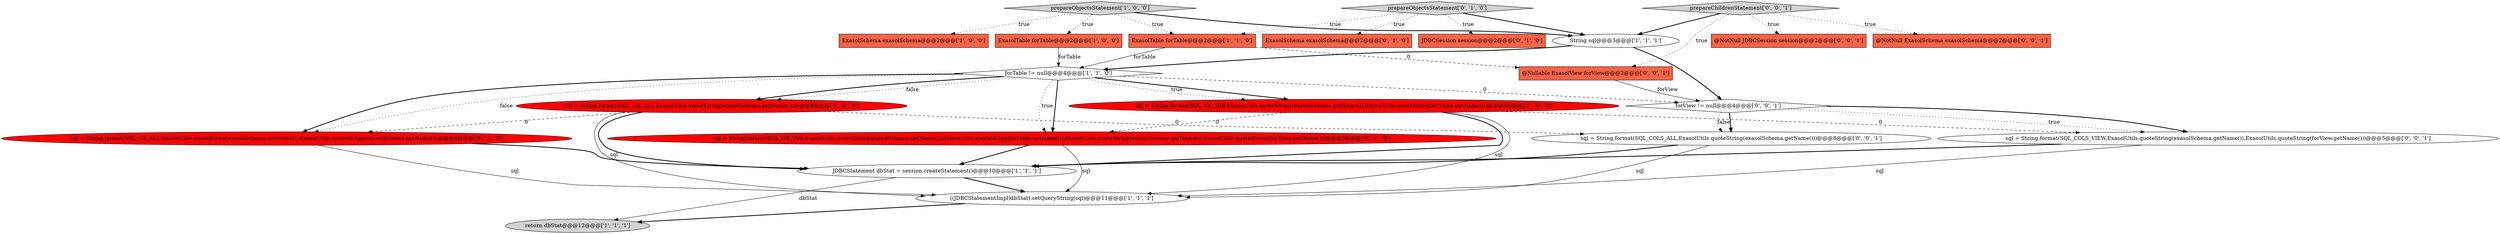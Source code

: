digraph {
22 [style = filled, label = "@Nullable ExasolView forView@@@2@@@['0', '0', '1']", fillcolor = tomato, shape = box image = "AAA0AAABBB3BBB"];
2 [style = filled, label = "prepareObjectsStatement['1', '0', '0']", fillcolor = lightgray, shape = diamond image = "AAA0AAABBB1BBB"];
16 [style = filled, label = "sql = String.format(SQL_COLS_VIEW,ExasolUtils.quoteString(exasolSchema.getName()),ExasolUtils.quoteString(forView.getName()))@@@5@@@['0', '0', '1']", fillcolor = white, shape = ellipse image = "AAA0AAABBB3BBB"];
7 [style = filled, label = "((JDBCStatementImpl)dbStat).setQueryString(sql)@@@11@@@['1', '1', '1']", fillcolor = white, shape = ellipse image = "AAA0AAABBB1BBB"];
18 [style = filled, label = "@NotNull JDBCSession session@@@2@@@['0', '0', '1']", fillcolor = tomato, shape = box image = "AAA0AAABBB3BBB"];
1 [style = filled, label = "return dbStat@@@12@@@['1', '1', '1']", fillcolor = lightgray, shape = ellipse image = "AAA0AAABBB1BBB"];
12 [style = filled, label = "ExasolSchema exasolSchema@@@2@@@['0', '1', '0']", fillcolor = tomato, shape = box image = "AAA0AAABBB2BBB"];
3 [style = filled, label = "String sql@@@3@@@['1', '1', '1']", fillcolor = white, shape = ellipse image = "AAA0AAABBB1BBB"];
14 [style = filled, label = "prepareObjectsStatement['0', '1', '0']", fillcolor = lightgray, shape = diamond image = "AAA0AAABBB2BBB"];
19 [style = filled, label = "sql = String.format(SQL_COLS_ALL,ExasolUtils.quoteString(exasolSchema.getName()))@@@8@@@['0', '0', '1']", fillcolor = white, shape = ellipse image = "AAA0AAABBB3BBB"];
17 [style = filled, label = "@NotNull ExasolSchema exasolSchema@@@2@@@['0', '0', '1']", fillcolor = tomato, shape = box image = "AAA0AAABBB3BBB"];
21 [style = filled, label = "forView != null@@@4@@@['0', '0', '1']", fillcolor = white, shape = diamond image = "AAA0AAABBB3BBB"];
11 [style = filled, label = "JDBCSession session@@@2@@@['0', '1', '0']", fillcolor = tomato, shape = box image = "AAA0AAABBB2BBB"];
6 [style = filled, label = "forTable != null@@@4@@@['1', '1', '0']", fillcolor = white, shape = diamond image = "AAA0AAABBB1BBB"];
10 [style = filled, label = "ExasolTable forTable@@@2@@@['1', '1', '0']", fillcolor = tomato, shape = box image = "AAA0AAABBB1BBB"];
20 [style = filled, label = "prepareChildrenStatement['0', '0', '1']", fillcolor = lightgray, shape = diamond image = "AAA0AAABBB3BBB"];
8 [style = filled, label = "ExasolSchema exasolSchema@@@2@@@['1', '0', '0']", fillcolor = tomato, shape = box image = "AAA0AAABBB1BBB"];
5 [style = filled, label = "ExasolTable forTable@@@2@@@['1', '0', '0']", fillcolor = tomato, shape = box image = "AAA0AAABBB1BBB"];
9 [style = filled, label = "sql = String.format(SQL_UK_ALL,ExasolUtils.quoteString(exasolSchema.getName()))@@@8@@@['1', '0', '0']", fillcolor = red, shape = ellipse image = "AAA1AAABBB1BBB"];
13 [style = filled, label = "sql = String.format(SQL_UK_ALL,ExasolUtils.quoteString(exasolSchema.getName()),ExasolUtils.quoteString(exasolSchema.getName()))@@@8@@@['0', '1', '0']", fillcolor = red, shape = ellipse image = "AAA1AAABBB2BBB"];
15 [style = filled, label = "sql = String.format(SQL_UK_TAB,ExasolUtils.quoteString(exasolSchema.getName()),ExasolUtils.quoteString(forTable.getName()),ExasolUtils.quoteString(exasolSchema.getName()),ExasolUtils.quoteString(forTable.getName()))@@@5@@@['0', '1', '0']", fillcolor = red, shape = ellipse image = "AAA1AAABBB2BBB"];
4 [style = filled, label = "sql = String.format(SQL_UK_TAB,ExasolUtils.quoteString(exasolSchema.getName()),ExasolUtils.quoteString(forTable.getName()))@@@5@@@['1', '0', '0']", fillcolor = red, shape = ellipse image = "AAA1AAABBB1BBB"];
0 [style = filled, label = "JDBCStatement dbStat = session.createStatement()@@@10@@@['1', '1', '1']", fillcolor = white, shape = ellipse image = "AAA0AAABBB1BBB"];
2->10 [style = dotted, label="true"];
14->3 [style = bold, label=""];
6->13 [style = dotted, label="false"];
6->21 [style = dashed, label="0"];
16->0 [style = bold, label=""];
21->19 [style = dotted, label="false"];
0->1 [style = solid, label="dbStat"];
7->1 [style = bold, label=""];
4->16 [style = dashed, label="0"];
9->0 [style = bold, label=""];
14->12 [style = dotted, label="true"];
21->19 [style = bold, label=""];
13->7 [style = solid, label="sql"];
20->17 [style = dotted, label="true"];
2->3 [style = bold, label=""];
6->9 [style = dotted, label="false"];
3->6 [style = bold, label=""];
20->3 [style = bold, label=""];
10->22 [style = dashed, label="0"];
10->6 [style = solid, label="forTable"];
14->10 [style = dotted, label="true"];
6->15 [style = bold, label=""];
19->0 [style = bold, label=""];
4->0 [style = bold, label=""];
0->7 [style = bold, label=""];
9->19 [style = dashed, label="0"];
6->4 [style = bold, label=""];
16->7 [style = solid, label="sql"];
6->4 [style = dotted, label="true"];
4->15 [style = dashed, label="0"];
6->13 [style = bold, label=""];
15->0 [style = bold, label=""];
4->7 [style = solid, label="sql"];
19->7 [style = solid, label="sql"];
9->13 [style = dashed, label="0"];
20->18 [style = dotted, label="true"];
21->16 [style = bold, label=""];
9->7 [style = solid, label="sql"];
14->11 [style = dotted, label="true"];
3->21 [style = bold, label=""];
15->7 [style = solid, label="sql"];
20->22 [style = dotted, label="true"];
5->6 [style = solid, label="forTable"];
21->16 [style = dotted, label="true"];
6->9 [style = bold, label=""];
2->5 [style = dotted, label="true"];
22->21 [style = solid, label="forView"];
2->8 [style = dotted, label="true"];
13->0 [style = bold, label=""];
6->15 [style = dotted, label="true"];
}
